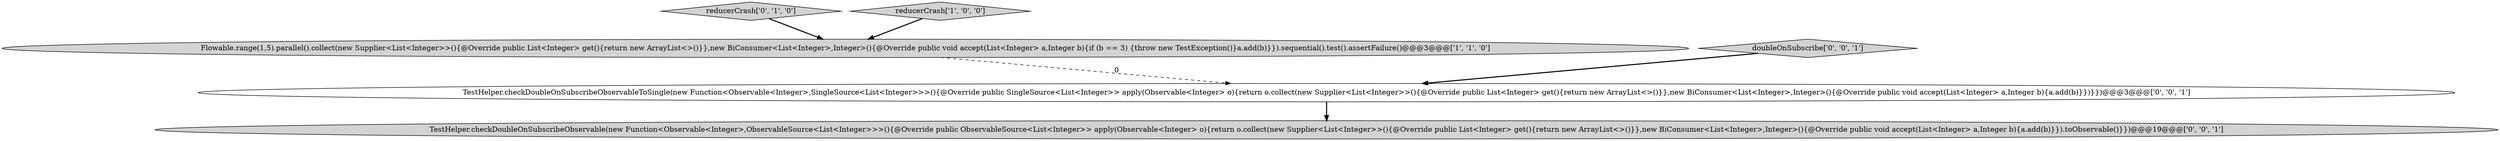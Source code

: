 digraph {
2 [style = filled, label = "reducerCrash['0', '1', '0']", fillcolor = lightgray, shape = diamond image = "AAA0AAABBB2BBB"];
4 [style = filled, label = "TestHelper.checkDoubleOnSubscribeObservable(new Function<Observable<Integer>,ObservableSource<List<Integer>>>(){@Override public ObservableSource<List<Integer>> apply(Observable<Integer> o){return o.collect(new Supplier<List<Integer>>(){@Override public List<Integer> get(){return new ArrayList<>()}},new BiConsumer<List<Integer>,Integer>(){@Override public void accept(List<Integer> a,Integer b){a.add(b)}}).toObservable()}})@@@19@@@['0', '0', '1']", fillcolor = lightgray, shape = ellipse image = "AAA0AAABBB3BBB"];
5 [style = filled, label = "doubleOnSubscribe['0', '0', '1']", fillcolor = lightgray, shape = diamond image = "AAA0AAABBB3BBB"];
3 [style = filled, label = "TestHelper.checkDoubleOnSubscribeObservableToSingle(new Function<Observable<Integer>,SingleSource<List<Integer>>>(){@Override public SingleSource<List<Integer>> apply(Observable<Integer> o){return o.collect(new Supplier<List<Integer>>(){@Override public List<Integer> get(){return new ArrayList<>()}},new BiConsumer<List<Integer>,Integer>(){@Override public void accept(List<Integer> a,Integer b){a.add(b)}})}})@@@3@@@['0', '0', '1']", fillcolor = white, shape = ellipse image = "AAA0AAABBB3BBB"];
0 [style = filled, label = "Flowable.range(1,5).parallel().collect(new Supplier<List<Integer>>(){@Override public List<Integer> get(){return new ArrayList<>()}},new BiConsumer<List<Integer>,Integer>(){@Override public void accept(List<Integer> a,Integer b){if (b == 3) {throw new TestException()}a.add(b)}}).sequential().test().assertFailure()@@@3@@@['1', '1', '0']", fillcolor = lightgray, shape = ellipse image = "AAA0AAABBB1BBB"];
1 [style = filled, label = "reducerCrash['1', '0', '0']", fillcolor = lightgray, shape = diamond image = "AAA0AAABBB1BBB"];
2->0 [style = bold, label=""];
5->3 [style = bold, label=""];
0->3 [style = dashed, label="0"];
3->4 [style = bold, label=""];
1->0 [style = bold, label=""];
}
